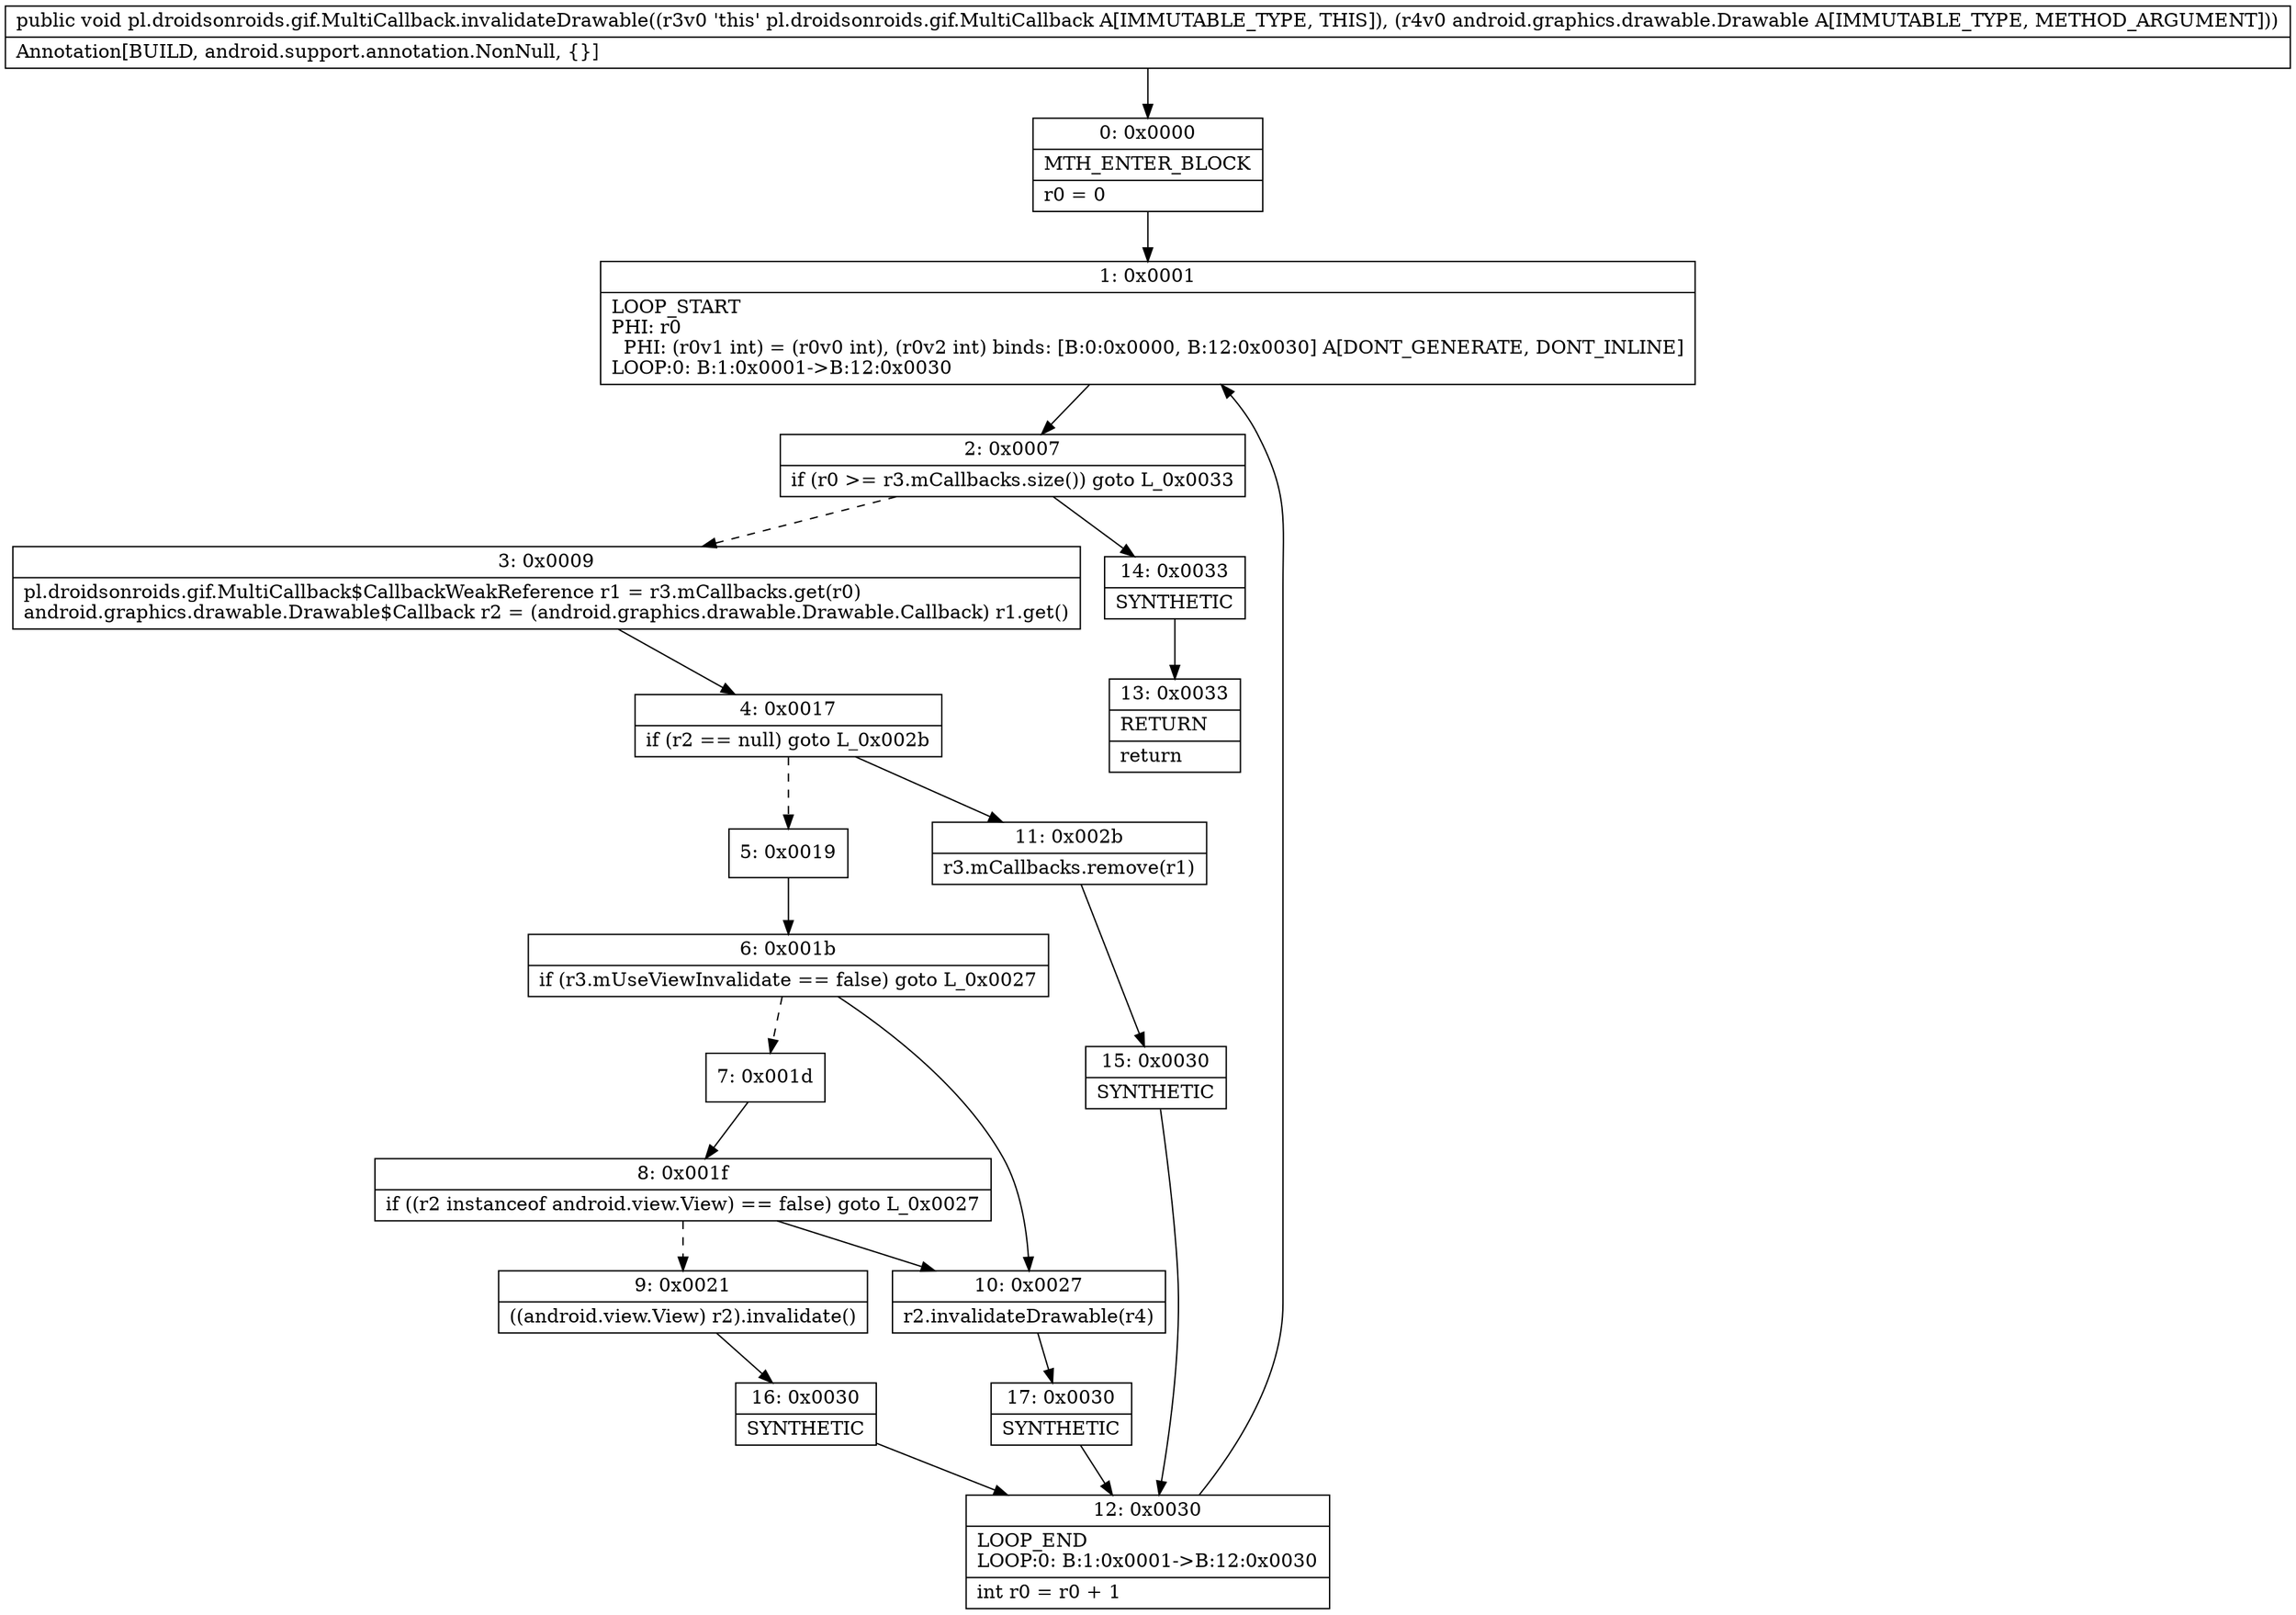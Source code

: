 digraph "CFG forpl.droidsonroids.gif.MultiCallback.invalidateDrawable(Landroid\/graphics\/drawable\/Drawable;)V" {
Node_0 [shape=record,label="{0\:\ 0x0000|MTH_ENTER_BLOCK\l|r0 = 0\l}"];
Node_1 [shape=record,label="{1\:\ 0x0001|LOOP_START\lPHI: r0 \l  PHI: (r0v1 int) = (r0v0 int), (r0v2 int) binds: [B:0:0x0000, B:12:0x0030] A[DONT_GENERATE, DONT_INLINE]\lLOOP:0: B:1:0x0001\-\>B:12:0x0030\l}"];
Node_2 [shape=record,label="{2\:\ 0x0007|if (r0 \>= r3.mCallbacks.size()) goto L_0x0033\l}"];
Node_3 [shape=record,label="{3\:\ 0x0009|pl.droidsonroids.gif.MultiCallback$CallbackWeakReference r1 = r3.mCallbacks.get(r0)\landroid.graphics.drawable.Drawable$Callback r2 = (android.graphics.drawable.Drawable.Callback) r1.get()\l}"];
Node_4 [shape=record,label="{4\:\ 0x0017|if (r2 == null) goto L_0x002b\l}"];
Node_5 [shape=record,label="{5\:\ 0x0019}"];
Node_6 [shape=record,label="{6\:\ 0x001b|if (r3.mUseViewInvalidate == false) goto L_0x0027\l}"];
Node_7 [shape=record,label="{7\:\ 0x001d}"];
Node_8 [shape=record,label="{8\:\ 0x001f|if ((r2 instanceof android.view.View) == false) goto L_0x0027\l}"];
Node_9 [shape=record,label="{9\:\ 0x0021|((android.view.View) r2).invalidate()\l}"];
Node_10 [shape=record,label="{10\:\ 0x0027|r2.invalidateDrawable(r4)\l}"];
Node_11 [shape=record,label="{11\:\ 0x002b|r3.mCallbacks.remove(r1)\l}"];
Node_12 [shape=record,label="{12\:\ 0x0030|LOOP_END\lLOOP:0: B:1:0x0001\-\>B:12:0x0030\l|int r0 = r0 + 1\l}"];
Node_13 [shape=record,label="{13\:\ 0x0033|RETURN\l|return\l}"];
Node_14 [shape=record,label="{14\:\ 0x0033|SYNTHETIC\l}"];
Node_15 [shape=record,label="{15\:\ 0x0030|SYNTHETIC\l}"];
Node_16 [shape=record,label="{16\:\ 0x0030|SYNTHETIC\l}"];
Node_17 [shape=record,label="{17\:\ 0x0030|SYNTHETIC\l}"];
MethodNode[shape=record,label="{public void pl.droidsonroids.gif.MultiCallback.invalidateDrawable((r3v0 'this' pl.droidsonroids.gif.MultiCallback A[IMMUTABLE_TYPE, THIS]), (r4v0 android.graphics.drawable.Drawable A[IMMUTABLE_TYPE, METHOD_ARGUMENT]))  | Annotation[BUILD, android.support.annotation.NonNull, \{\}]\l}"];
MethodNode -> Node_0;
Node_0 -> Node_1;
Node_1 -> Node_2;
Node_2 -> Node_3[style=dashed];
Node_2 -> Node_14;
Node_3 -> Node_4;
Node_4 -> Node_5[style=dashed];
Node_4 -> Node_11;
Node_5 -> Node_6;
Node_6 -> Node_7[style=dashed];
Node_6 -> Node_10;
Node_7 -> Node_8;
Node_8 -> Node_9[style=dashed];
Node_8 -> Node_10;
Node_9 -> Node_16;
Node_10 -> Node_17;
Node_11 -> Node_15;
Node_12 -> Node_1;
Node_14 -> Node_13;
Node_15 -> Node_12;
Node_16 -> Node_12;
Node_17 -> Node_12;
}

